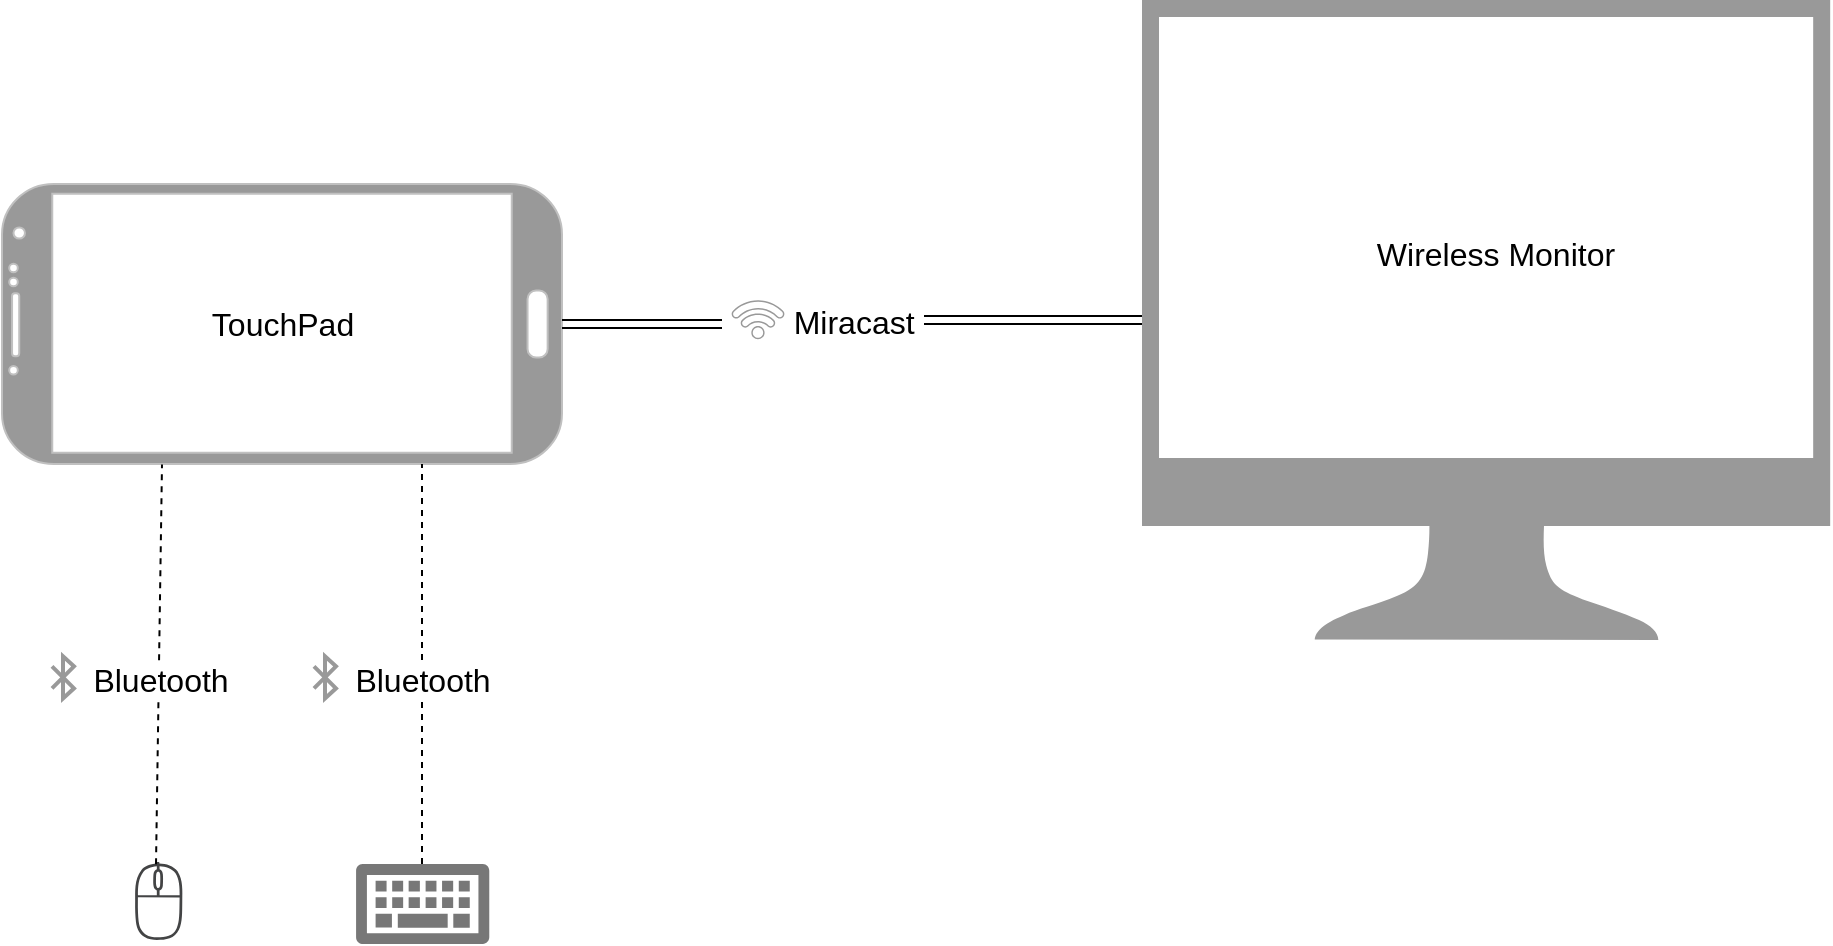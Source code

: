 <mxfile version="14.5.1" type="device"><diagram id="HGieBhDEQfPjRii6ZRjT" name="第 1 页"><mxGraphModel dx="763" dy="546" grid="1" gridSize="10" guides="1" tooltips="1" connect="1" arrows="1" fold="1" page="1" pageScale="1" pageWidth="2336" pageHeight="1654" math="0" shadow="0"><root><mxCell id="0"/><mxCell id="1" parent="0"/><mxCell id="BUkLAkVTsNJoFJi46Ef9-2" value="" style="pointerEvents=1;shadow=0;dashed=0;html=1;strokeColor=none;aspect=fixed;labelPosition=center;verticalLabelPosition=bottom;verticalAlign=top;align=center;outlineConnect=0;shape=mxgraph.vvd.monitor;fillColor=#999999;sketch=0;" vertex="1" parent="1"><mxGeometry x="690" y="88" width="344.09" height="320" as="geometry"/></mxCell><mxCell id="BUkLAkVTsNJoFJi46Ef9-4" value="" style="group;sketch=0;" vertex="1" connectable="0" parent="1"><mxGeometry x="120" y="180" width="280" height="140" as="geometry"/></mxCell><mxCell id="BUkLAkVTsNJoFJi46Ef9-1" value="" style="verticalLabelPosition=bottom;verticalAlign=top;html=1;shadow=0;dashed=0;strokeWidth=1;shape=mxgraph.android.phone2;strokeColor=#c0c0c0;direction=north;fillColor=#999999;" vertex="1" parent="BUkLAkVTsNJoFJi46Ef9-4"><mxGeometry width="280" height="140" as="geometry"/></mxCell><mxCell id="BUkLAkVTsNJoFJi46Ef9-3" value="&lt;font style=&quot;font-size: 16px&quot;&gt;TouchPad&lt;/font&gt;" style="text;html=1;strokeColor=none;fillColor=none;align=center;verticalAlign=middle;whiteSpace=wrap;rounded=0;" vertex="1" parent="BUkLAkVTsNJoFJi46Ef9-4"><mxGeometry x="122.5" y="61.25" width="35" height="17.5" as="geometry"/></mxCell><mxCell id="BUkLAkVTsNJoFJi46Ef9-15" style="edgeStyle=orthogonalEdgeStyle;shape=link;rounded=0;orthogonalLoop=1;jettySize=auto;html=1;strokeWidth=1;" edge="1" parent="1" source="BUkLAkVTsNJoFJi46Ef9-1" target="BUkLAkVTsNJoFJi46Ef9-2"><mxGeometry relative="1" as="geometry"><mxPoint x="410" y="248" as="sourcePoint"/></mxGeometry></mxCell><mxCell id="BUkLAkVTsNJoFJi46Ef9-23" value="&lt;font style=&quot;font-size: 16px&quot;&gt;&amp;nbsp; &amp;nbsp; &amp;nbsp; &amp;nbsp; Miracast&amp;nbsp;&lt;/font&gt;" style="edgeLabel;html=1;align=center;verticalAlign=middle;resizable=0;points=[];" vertex="1" connectable="0" parent="BUkLAkVTsNJoFJi46Ef9-15"><mxGeometry x="-0.11" y="1" relative="1" as="geometry"><mxPoint as="offset"/></mxGeometry></mxCell><mxCell id="BUkLAkVTsNJoFJi46Ef9-16" value="" style="pointerEvents=1;shadow=0;dashed=0;html=1;strokeColor=none;fillColor=#434445;aspect=fixed;labelPosition=center;verticalLabelPosition=bottom;verticalAlign=top;align=center;outlineConnect=0;shape=mxgraph.vvd.mouse;" vertex="1" parent="1"><mxGeometry x="186" y="508" width="24.5" height="50" as="geometry"/></mxCell><mxCell id="BUkLAkVTsNJoFJi46Ef9-18" value="" style="aspect=fixed;pointerEvents=1;shadow=0;dashed=0;html=1;strokeColor=none;labelPosition=center;verticalLabelPosition=bottom;verticalAlign=top;align=center;shape=mxgraph.mscae.enterprise.keyboard;fillColor=#777777;" vertex="1" parent="1"><mxGeometry x="297" y="520" width="66.67" height="40" as="geometry"/></mxCell><mxCell id="BUkLAkVTsNJoFJi46Ef9-21" value="&lt;font style=&quot;font-size: 16px&quot;&gt;Wireless Monitor&lt;/font&gt;" style="text;html=1;strokeColor=none;fillColor=none;align=center;verticalAlign=middle;whiteSpace=wrap;rounded=0;" vertex="1" parent="1"><mxGeometry x="806.05" y="190" width="121.95" height="50" as="geometry"/></mxCell><mxCell id="BUkLAkVTsNJoFJi46Ef9-24" value="" style="rounded=0;whiteSpace=wrap;html=1;sketch=0;fillColor=#FFFFFF;strokeColor=none;" vertex="1" parent="1"><mxGeometry x="156" y="459" width="120" height="60" as="geometry"/></mxCell><mxCell id="BUkLAkVTsNJoFJi46Ef9-25" value="" style="endArrow=none;html=1;strokeWidth=1;exitX=0.347;exitY=1.019;exitDx=0;exitDy=0;exitPerimeter=0;dashed=1;entryX=-0.002;entryY=0.275;entryDx=0;entryDy=0;entryPerimeter=0;" edge="1" parent="1"><mxGeometry width="50" height="50" relative="1" as="geometry"><mxPoint x="197" y="520.14" as="sourcePoint"/><mxPoint x="200" y="320.28" as="targetPoint"/></mxGeometry></mxCell><mxCell id="BUkLAkVTsNJoFJi46Ef9-26" value="&lt;font style=&quot;font-size: 16px&quot;&gt;Bluetooth&lt;/font&gt;" style="edgeLabel;html=1;align=center;verticalAlign=middle;resizable=0;points=[];" vertex="1" connectable="0" parent="BUkLAkVTsNJoFJi46Ef9-25"><mxGeometry x="-0.075" relative="1" as="geometry"><mxPoint as="offset"/></mxGeometry></mxCell><mxCell id="BUkLAkVTsNJoFJi46Ef9-38" value="" style="endArrow=none;html=1;strokeWidth=1;exitX=0.347;exitY=1.019;exitDx=0;exitDy=0;exitPerimeter=0;dashed=1;" edge="1" parent="1"><mxGeometry width="50" height="50" relative="1" as="geometry"><mxPoint x="330" y="520.0" as="sourcePoint"/><mxPoint x="330" y="320" as="targetPoint"/></mxGeometry></mxCell><mxCell id="BUkLAkVTsNJoFJi46Ef9-39" value="&lt;font style=&quot;font-size: 16px&quot;&gt;Bluetooth&lt;/font&gt;" style="edgeLabel;html=1;align=center;verticalAlign=middle;resizable=0;points=[];" vertex="1" connectable="0" parent="BUkLAkVTsNJoFJi46Ef9-38"><mxGeometry x="-0.075" relative="1" as="geometry"><mxPoint as="offset"/></mxGeometry></mxCell><mxCell id="BUkLAkVTsNJoFJi46Ef9-42" value="" style="pointerEvents=1;shadow=0;dashed=0;html=1;strokeColor=none;aspect=fixed;labelPosition=center;verticalLabelPosition=bottom;verticalAlign=top;align=center;outlineConnect=0;shape=mxgraph.vvd.wi_fi;sketch=0;fillColor=#999999;rotation=-45;" vertex="1" parent="1"><mxGeometry x="488" y="235" width="20" height="20" as="geometry"/></mxCell><mxCell id="BUkLAkVTsNJoFJi46Ef9-43" value="" style="html=1;verticalLabelPosition=bottom;align=center;labelBackgroundColor=#ffffff;verticalAlign=top;strokeWidth=2;shadow=0;dashed=0;shape=mxgraph.ios7.icons.bluetooth;pointerEvents=1;sketch=0;fillColor=#999999;aspect=fixed;strokeColor=#999999;" vertex="1" parent="1"><mxGeometry x="276" y="416.1" width="11" height="21.12" as="geometry"/></mxCell><mxCell id="BUkLAkVTsNJoFJi46Ef9-49" value="" style="html=1;verticalLabelPosition=bottom;align=center;labelBackgroundColor=#ffffff;verticalAlign=top;strokeWidth=2;shadow=0;dashed=0;shape=mxgraph.ios7.icons.bluetooth;pointerEvents=1;sketch=0;fillColor=#999999;aspect=fixed;strokeColor=#999999;" vertex="1" parent="1"><mxGeometry x="145" y="416.1" width="11" height="21.12" as="geometry"/></mxCell></root></mxGraphModel></diagram></mxfile>